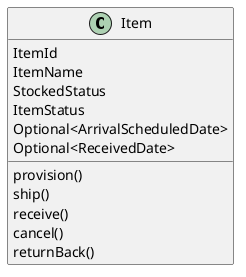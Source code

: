 @startuml

class Item {
  ItemId
  ItemName
  StockedStatus
  ItemStatus
  Optional<ArrivalScheduledDate>
  Optional<ReceivedDate>

  provision()
  ship()
  receive()
  cancel()
  returnBack()
}

@enduml